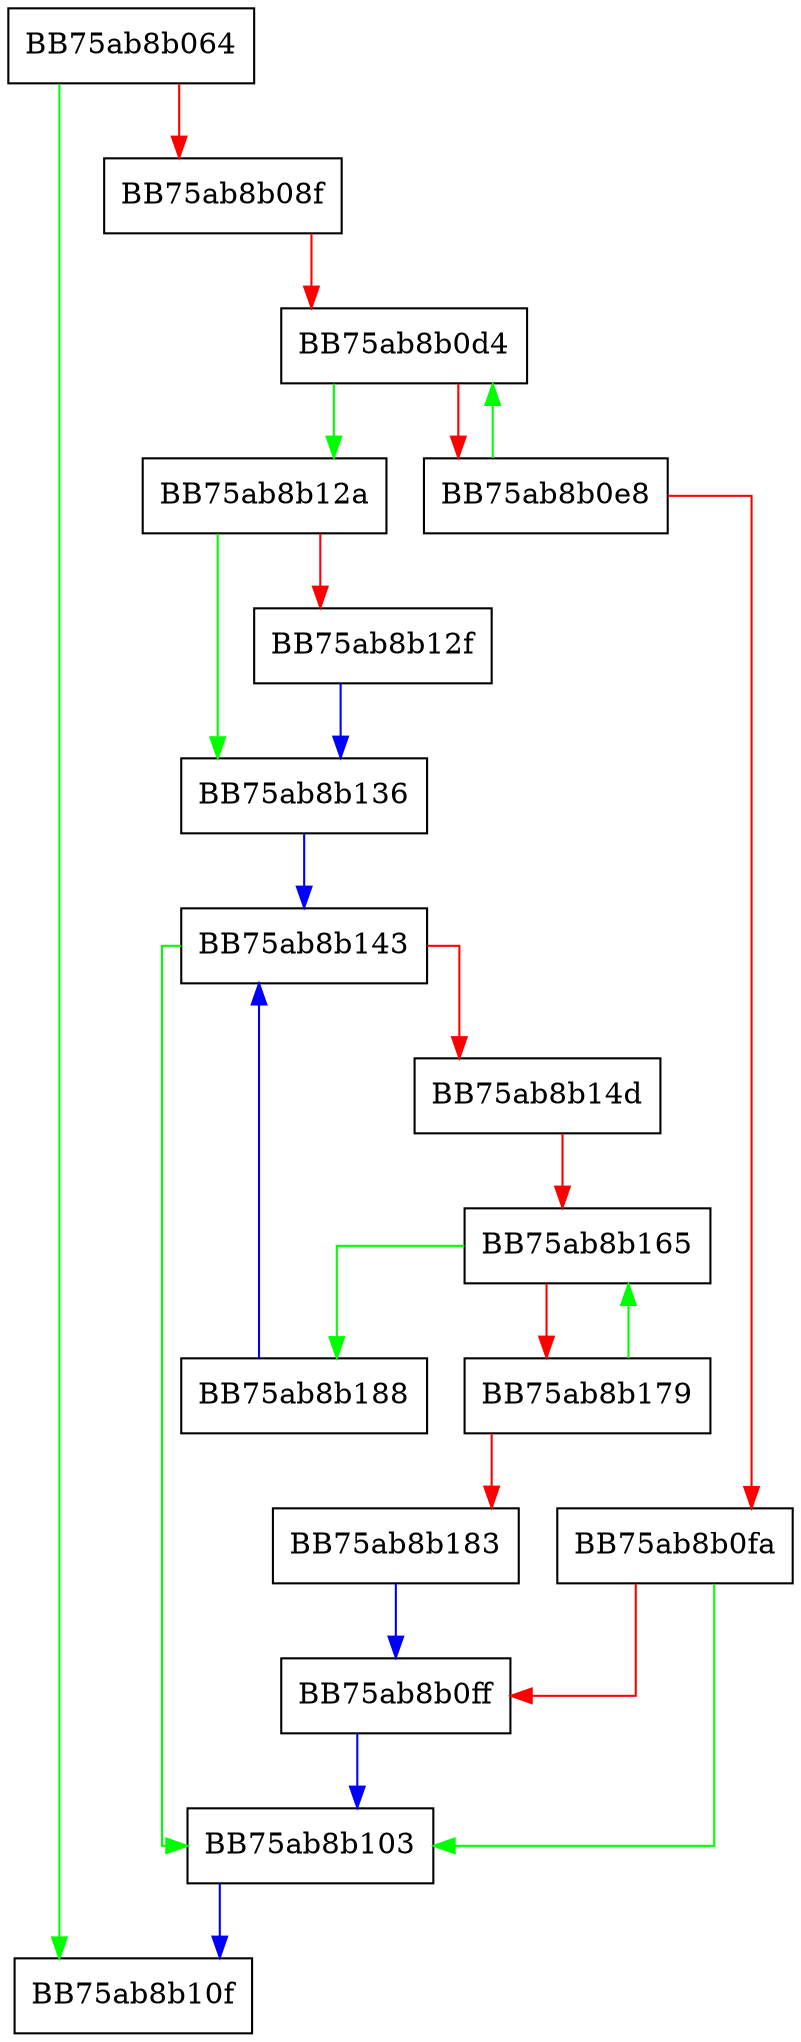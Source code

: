 digraph _Unchecked_erase {
  node [shape="box"];
  graph [splines=ortho];
  BB75ab8b064 -> BB75ab8b10f [color="green"];
  BB75ab8b064 -> BB75ab8b08f [color="red"];
  BB75ab8b08f -> BB75ab8b0d4 [color="red"];
  BB75ab8b0d4 -> BB75ab8b12a [color="green"];
  BB75ab8b0d4 -> BB75ab8b0e8 [color="red"];
  BB75ab8b0e8 -> BB75ab8b0d4 [color="green"];
  BB75ab8b0e8 -> BB75ab8b0fa [color="red"];
  BB75ab8b0fa -> BB75ab8b103 [color="green"];
  BB75ab8b0fa -> BB75ab8b0ff [color="red"];
  BB75ab8b0ff -> BB75ab8b103 [color="blue"];
  BB75ab8b103 -> BB75ab8b10f [color="blue"];
  BB75ab8b12a -> BB75ab8b136 [color="green"];
  BB75ab8b12a -> BB75ab8b12f [color="red"];
  BB75ab8b12f -> BB75ab8b136 [color="blue"];
  BB75ab8b136 -> BB75ab8b143 [color="blue"];
  BB75ab8b143 -> BB75ab8b103 [color="green"];
  BB75ab8b143 -> BB75ab8b14d [color="red"];
  BB75ab8b14d -> BB75ab8b165 [color="red"];
  BB75ab8b165 -> BB75ab8b188 [color="green"];
  BB75ab8b165 -> BB75ab8b179 [color="red"];
  BB75ab8b179 -> BB75ab8b165 [color="green"];
  BB75ab8b179 -> BB75ab8b183 [color="red"];
  BB75ab8b183 -> BB75ab8b0ff [color="blue"];
  BB75ab8b188 -> BB75ab8b143 [color="blue"];
}